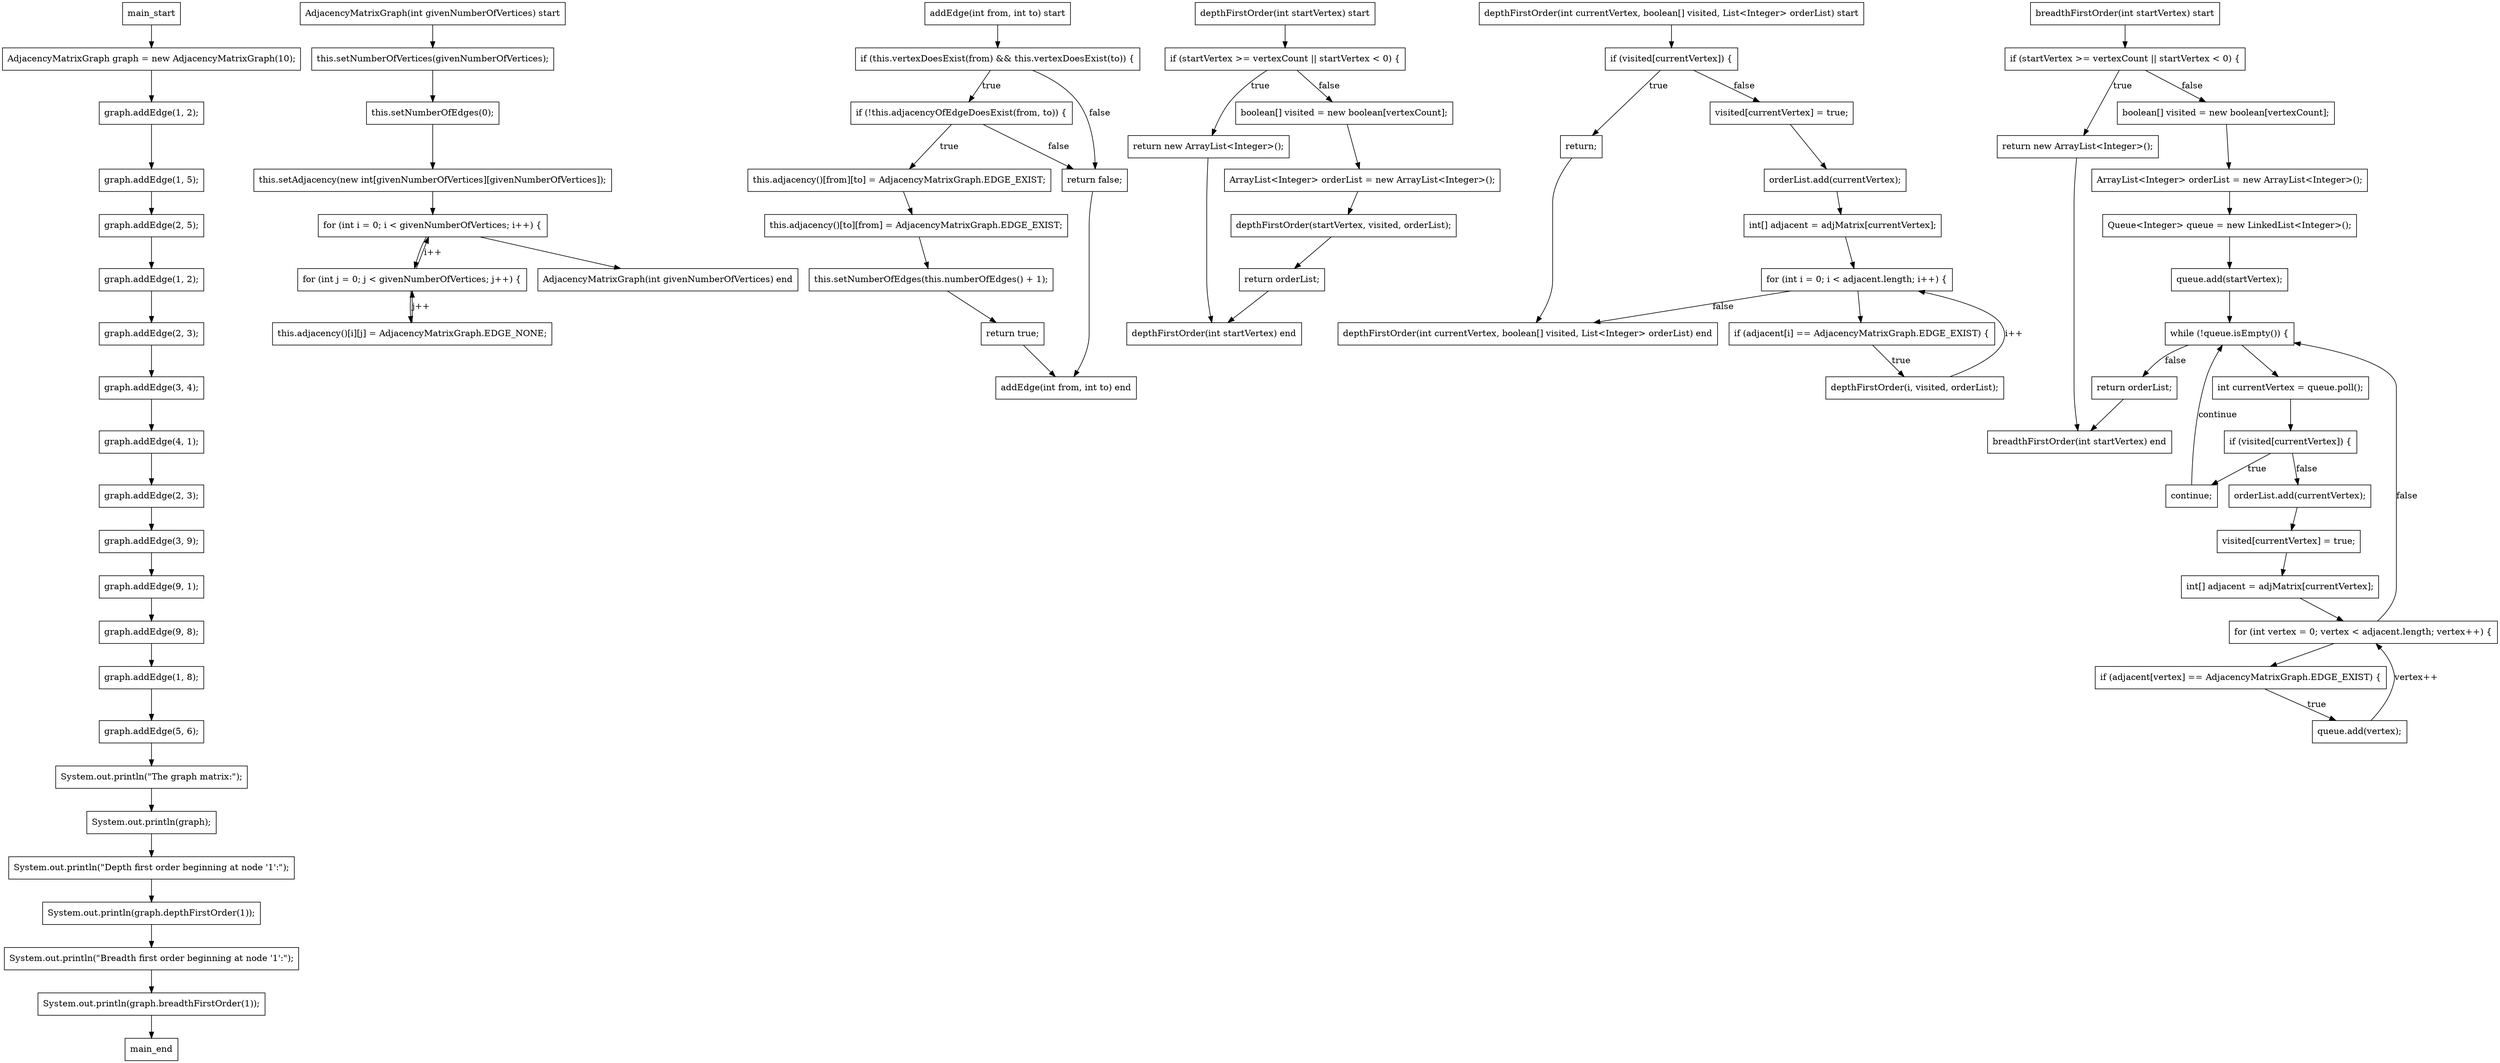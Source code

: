 digraph MatrixGraphs {
    node [shape=box];

    // Main method
    main_start [label="main_start"];
    main_1 [label="AdjacencyMatrixGraph graph = new AdjacencyMatrixGraph(10);"];
    main_2 [label="graph.addEdge(1, 2);"];
    main_3 [label="graph.addEdge(1, 5);"];
    main_4 [label="graph.addEdge(2, 5);"];
    main_5 [label="graph.addEdge(1, 2);"];
    main_6 [label="graph.addEdge(2, 3);"];
    main_7 [label="graph.addEdge(3, 4);"];
    main_8 [label="graph.addEdge(4, 1);"];
    main_9 [label="graph.addEdge(2, 3);"];
    main_10 [label="graph.addEdge(3, 9);"];
    main_11 [label="graph.addEdge(9, 1);"];
    main_12 [label="graph.addEdge(9, 8);"];
    main_13 [label="graph.addEdge(1, 8);"];
    main_14 [label="graph.addEdge(5, 6);"];
    main_15 [label="System.out.println(\"The graph matrix:\");"];
    main_16 [label="System.out.println(graph);"];
    main_17 [label="System.out.println(\"Depth first order beginning at node '1':\");"];
    main_18 [label="System.out.println(graph.depthFirstOrder(1));"];
    main_19 [label="System.out.println(\"Breadth first order beginning at node '1':\");"];
    main_20 [label="System.out.println(graph.breadthFirstOrder(1));"];
    main_end [label="main_end"];

    main_start -> main_1;
    main_1 -> main_2;
    main_2 -> main_3;
    main_3 -> main_4;
    main_4 -> main_5;
    main_5 -> main_6;
    main_6 -> main_7;
    main_7 -> main_8;
    main_8 -> main_9;
    main_9 -> main_10;
    main_10 -> main_11;
    main_11 -> main_12;
    main_12 -> main_13;
    main_13 -> main_14;
    main_14 -> main_15;
    main_15 -> main_16;
    main_16 -> main_17;
    main_17 -> main_18;
    main_18 -> main_19;
    main_19 -> main_20;
    main_20 -> main_end;

    // AdjacencyMatrixGraph Constructor
    constructor_start [label="AdjacencyMatrixGraph(int givenNumberOfVertices) start"];
    constructor_1 [label="this.setNumberOfVertices(givenNumberOfVertices);"];
    constructor_2 [label="this.setNumberOfEdges(0);"];
    constructor_3 [label="this.setAdjacency(new int[givenNumberOfVertices][givenNumberOfVertices]);"];
    constructor_4 [label="for (int i = 0; i < givenNumberOfVertices; i++) {"];
    constructor_5 [label="for (int j = 0; j < givenNumberOfVertices; j++) {"];
    constructor_6 [label="this.adjacency()[i][j] = AdjacencyMatrixGraph.EDGE_NONE;"];
    constructor_end [label="AdjacencyMatrixGraph(int givenNumberOfVertices) end"];

    constructor_start -> constructor_1;
    constructor_1 -> constructor_2;
    constructor_2 -> constructor_3;
    constructor_3 -> constructor_4;
    constructor_4 -> constructor_5;
    constructor_5 -> constructor_6;
    constructor_6 -> constructor_5 [label="j++"];
    constructor_5 -> constructor_4 [label="i++"];
    constructor_4 -> constructor_end;

    // addEdge method
    addEdge_start [label="addEdge(int from, int to) start"];
    addEdge_1 [label="if (this.vertexDoesExist(from) && this.vertexDoesExist(to)) {"];
    addEdge_2 [label="if (!this.adjacencyOfEdgeDoesExist(from, to)) {"];
    addEdge_3 [label="this.adjacency()[from][to] = AdjacencyMatrixGraph.EDGE_EXIST;"];
    addEdge_4 [label="this.adjacency()[to][from] = AdjacencyMatrixGraph.EDGE_EXIST;"];
    addEdge_5 [label="this.setNumberOfEdges(this.numberOfEdges() + 1);"];
    addEdge_6 [label="return true;"];
    addEdge_7 [label="return false;"];
    addEdge_end [label="addEdge(int from, int to) end"];

    addEdge_start -> addEdge_1;
    addEdge_1 -> addEdge_2 [label="true"];
    addEdge_2 -> addEdge_3 [label="true"];
    addEdge_3 -> addEdge_4;
    addEdge_4 -> addEdge_5;
    addEdge_5 -> addEdge_6;
    addEdge_6 -> addEdge_end;
    addEdge_2 -> addEdge_7 [label="false"];
    addEdge_7 -> addEdge_end;
    addEdge_1 -> addEdge_7 [label="false"];

    // depthFirstOrder method
    depthFirstOrder_start [label="depthFirstOrder(int startVertex) start"];
    depthFirstOrder_1 [label="if (startVertex >= vertexCount || startVertex < 0) {"];
    depthFirstOrder_2 [label="return new ArrayList<Integer>();"];
    depthFirstOrder_3 [label="boolean[] visited = new boolean[vertexCount];"];
    depthFirstOrder_4 [label="ArrayList<Integer> orderList = new ArrayList<Integer>();"];
    depthFirstOrder_5 [label="depthFirstOrder(startVertex, visited, orderList);"];
    depthFirstOrder_6 [label="return orderList;"];
    depthFirstOrder_end [label="depthFirstOrder(int startVertex) end"];

    depthFirstOrder_start -> depthFirstOrder_1;
    depthFirstOrder_1 -> depthFirstOrder_2 [label="true"];
    depthFirstOrder_2 -> depthFirstOrder_end;
    depthFirstOrder_1 -> depthFirstOrder_3 [label="false"];
    depthFirstOrder_3 -> depthFirstOrder_4;
    depthFirstOrder_4 -> depthFirstOrder_5;
    depthFirstOrder_5 -> depthFirstOrder_6;
    depthFirstOrder_6 -> depthFirstOrder_end;

    // depthFirstOrder helper method
    depthFirstOrderHelper_start [label="depthFirstOrder(int currentVertex, boolean[] visited, List<Integer> orderList) start"];
    depthFirstOrderHelper_1 [label="if (visited[currentVertex]) {"];
    depthFirstOrderHelper_2 [label="return;"];
    depthFirstOrderHelper_3 [label="visited[currentVertex] = true;"];
    depthFirstOrderHelper_4 [label="orderList.add(currentVertex);"];
    depthFirstOrderHelper_5 [label="int[] adjacent = adjMatrix[currentVertex];"];
    depthFirstOrderHelper_6 [label="for (int i = 0; i < adjacent.length; i++) {"];
    depthFirstOrderHelper_7 [label="if (adjacent[i] == AdjacencyMatrixGraph.EDGE_EXIST) {"];
    depthFirstOrderHelper_8 [label="depthFirstOrder(i, visited, orderList);"];
    depthFirstOrderHelper_end [label="depthFirstOrder(int currentVertex, boolean[] visited, List<Integer> orderList) end"];

    depthFirstOrderHelper_start -> depthFirstOrderHelper_1;
    depthFirstOrderHelper_1 -> depthFirstOrderHelper_2 [label="true"];
    depthFirstOrderHelper_2 -> depthFirstOrderHelper_end;
    depthFirstOrderHelper_1 -> depthFirstOrderHelper_3 [label="false"];
    depthFirstOrderHelper_3 -> depthFirstOrderHelper_4;
    depthFirstOrderHelper_4 -> depthFirstOrderHelper_5;
    depthFirstOrderHelper_5 -> depthFirstOrderHelper_6;
    depthFirstOrderHelper_6 -> depthFirstOrderHelper_7;
    depthFirstOrderHelper_7 -> depthFirstOrderHelper_8 [label="true"];
    depthFirstOrderHelper_8 -> depthFirstOrderHelper_6 [label="i++"];
    depthFirstOrderHelper_6 -> depthFirstOrderHelper_end [label="false"];

    // breadthFirstOrder method
    breadthFirstOrder_start [label="breadthFirstOrder(int startVertex) start"];
    breadthFirstOrder_1 [label="if (startVertex >= vertexCount || startVertex < 0) {"];
    breadthFirstOrder_2 [label="return new ArrayList<Integer>();"];
    breadthFirstOrder_3 [label="boolean[] visited = new boolean[vertexCount];"];
    breadthFirstOrder_4 [label="ArrayList<Integer> orderList = new ArrayList<Integer>();"];
    breadthFirstOrder_5 [label="Queue<Integer> queue = new LinkedList<Integer>();"];
    breadthFirstOrder_6 [label="queue.add(startVertex);"];
    breadthFirstOrder_7 [label="while (!queue.isEmpty()) {"];
    breadthFirstOrder_8 [label="int currentVertex = queue.poll();"];
    breadthFirstOrder_9 [label="if (visited[currentVertex]) {"];
    breadthFirstOrder_10 [label="continue;"];
    breadthFirstOrder_11 [label="orderList.add(currentVertex);"];
    breadthFirstOrder_12 [label="visited[currentVertex] = true;"];
    breadthFirstOrder_13 [label="int[] adjacent = adjMatrix[currentVertex];"];
    breadthFirstOrder_14 [label="for (int vertex = 0; vertex < adjacent.length; vertex++) {"];
    breadthFirstOrder_15 [label="if (adjacent[vertex] == AdjacencyMatrixGraph.EDGE_EXIST) {"];
    breadthFirstOrder_16 [label="queue.add(vertex);"];
    breadthFirstOrder_17 [label="return orderList;"];
    breadthFirstOrder_end [label="breadthFirstOrder(int startVertex) end"];

    breadthFirstOrder_start -> breadthFirstOrder_1;
    breadthFirstOrder_1 -> breadthFirstOrder_2 [label="true"];
    breadthFirstOrder_2 -> breadthFirstOrder_end;
    breadthFirstOrder_1 -> breadthFirstOrder_3 [label="false"];
    breadthFirstOrder_3 -> breadthFirstOrder_4;
    breadthFirstOrder_4 -> breadthFirstOrder_5;
    breadthFirstOrder_5 -> breadthFirstOrder_6;
    breadthFirstOrder_6 -> breadthFirstOrder_7;
    breadthFirstOrder_7 -> breadthFirstOrder_8;
    breadthFirstOrder_8 -> breadthFirstOrder_9;
    breadthFirstOrder_9 -> breadthFirstOrder_10 [label="true"];
    breadthFirstOrder_10 -> breadthFirstOrder_7 [label="continue"];
    breadthFirstOrder_9 -> breadthFirstOrder_11 [label="false"];
    breadthFirstOrder_11 -> breadthFirstOrder_12;
    breadthFirstOrder_12 -> breadthFirstOrder_13;
    breadthFirstOrder_13 -> breadthFirstOrder_14;
    breadthFirstOrder_14 -> breadthFirstOrder_15;
    breadthFirstOrder_15 -> breadthFirstOrder_16 [label="true"];
    breadthFirstOrder_16 -> breadthFirstOrder_14 [label="vertex++"];
    breadthFirstOrder_14 -> breadthFirstOrder_7 [label="false"];
    breadthFirstOrder_7 -> breadthFirstOrder_17 [label="false"];
    breadthFirstOrder_17 -> breadthFirstOrder_end;
}
